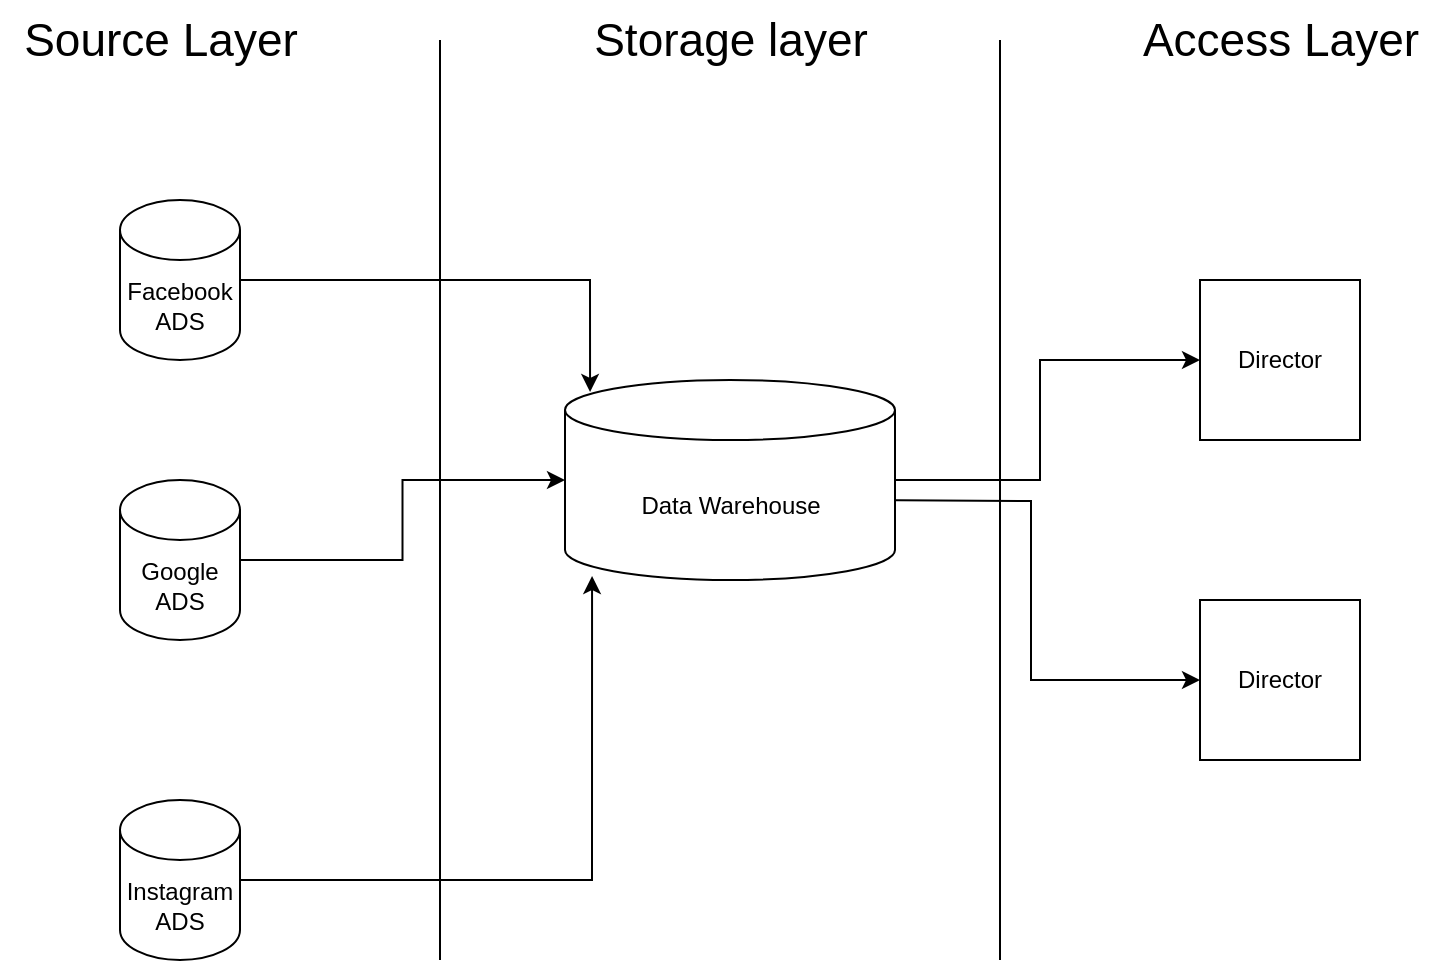 <mxfile version="21.8.2" type="device">
  <diagram name="Страница — 1" id="GeubVpgPO3wCApDar8YW">
    <mxGraphModel dx="1026" dy="669" grid="1" gridSize="10" guides="1" tooltips="1" connect="1" arrows="1" fold="1" page="1" pageScale="1" pageWidth="827" pageHeight="1169" math="0" shadow="0">
      <root>
        <mxCell id="0" />
        <mxCell id="1" parent="0" />
        <mxCell id="c7kVEVDKUrjPDHHmZHUN-1" value="Source Layer" style="text;html=1;align=center;verticalAlign=middle;resizable=0;points=[];autosize=1;strokeColor=none;fillColor=none;fontSize=23;" parent="1" vertex="1">
          <mxGeometry x="60" y="40" width="160" height="40" as="geometry" />
        </mxCell>
        <mxCell id="c7kVEVDKUrjPDHHmZHUN-2" value="Storage layer" style="text;html=1;align=center;verticalAlign=middle;resizable=0;points=[];autosize=1;strokeColor=none;fillColor=none;fontSize=23;" parent="1" vertex="1">
          <mxGeometry x="345" y="40" width="160" height="40" as="geometry" />
        </mxCell>
        <mxCell id="c7kVEVDKUrjPDHHmZHUN-3" value="Access Layer" style="text;html=1;align=center;verticalAlign=middle;resizable=0;points=[];autosize=1;strokeColor=none;fillColor=none;fontSize=23;" parent="1" vertex="1">
          <mxGeometry x="620" y="40" width="160" height="40" as="geometry" />
        </mxCell>
        <mxCell id="YPMSnTOGp9tpqqADjkQy-6" value="" style="edgeStyle=orthogonalEdgeStyle;rounded=0;orthogonalLoop=1;jettySize=auto;html=1;entryX=0.076;entryY=0.06;entryDx=0;entryDy=0;entryPerimeter=0;" edge="1" parent="1" source="c7kVEVDKUrjPDHHmZHUN-4" target="c7kVEVDKUrjPDHHmZHUN-15">
          <mxGeometry relative="1" as="geometry">
            <mxPoint x="360" y="180" as="targetPoint" />
          </mxGeometry>
        </mxCell>
        <mxCell id="c7kVEVDKUrjPDHHmZHUN-4" value="Facebook ADS" style="shape=cylinder3;whiteSpace=wrap;html=1;boundedLbl=1;backgroundOutline=1;size=15;" parent="1" vertex="1">
          <mxGeometry x="120" y="140" width="60" height="80" as="geometry" />
        </mxCell>
        <mxCell id="YPMSnTOGp9tpqqADjkQy-4" value="" style="edgeStyle=orthogonalEdgeStyle;rounded=0;orthogonalLoop=1;jettySize=auto;html=1;entryX=0;entryY=0.5;entryDx=0;entryDy=0;entryPerimeter=0;" edge="1" parent="1" source="c7kVEVDKUrjPDHHmZHUN-5" target="c7kVEVDKUrjPDHHmZHUN-15">
          <mxGeometry relative="1" as="geometry">
            <mxPoint x="355" y="280" as="targetPoint" />
          </mxGeometry>
        </mxCell>
        <mxCell id="c7kVEVDKUrjPDHHmZHUN-5" value="Google ADS" style="shape=cylinder3;whiteSpace=wrap;html=1;boundedLbl=1;backgroundOutline=1;size=15;" parent="1" vertex="1">
          <mxGeometry x="120" y="280" width="60" height="80" as="geometry" />
        </mxCell>
        <mxCell id="YPMSnTOGp9tpqqADjkQy-2" value="" style="edgeStyle=orthogonalEdgeStyle;rounded=0;orthogonalLoop=1;jettySize=auto;html=1;entryX=0.082;entryY=0.98;entryDx=0;entryDy=0;entryPerimeter=0;" edge="1" parent="1" source="c7kVEVDKUrjPDHHmZHUN-6" target="c7kVEVDKUrjPDHHmZHUN-15">
          <mxGeometry relative="1" as="geometry">
            <mxPoint x="355" y="280" as="targetPoint" />
          </mxGeometry>
        </mxCell>
        <mxCell id="c7kVEVDKUrjPDHHmZHUN-6" value="Instagram ADS" style="shape=cylinder3;whiteSpace=wrap;html=1;boundedLbl=1;backgroundOutline=1;size=15;" parent="1" vertex="1">
          <mxGeometry x="120" y="440" width="60" height="80" as="geometry" />
        </mxCell>
        <mxCell id="c7kVEVDKUrjPDHHmZHUN-13" value="" style="endArrow=none;html=1;rounded=0;" parent="1" edge="1">
          <mxGeometry width="50" height="50" relative="1" as="geometry">
            <mxPoint x="280" y="520" as="sourcePoint" />
            <mxPoint x="280" y="60" as="targetPoint" />
            <Array as="points">
              <mxPoint x="280" y="90" />
            </Array>
          </mxGeometry>
        </mxCell>
        <mxCell id="c7kVEVDKUrjPDHHmZHUN-14" value="" style="endArrow=none;html=1;rounded=0;" parent="1" edge="1">
          <mxGeometry width="50" height="50" relative="1" as="geometry">
            <mxPoint x="560" y="520" as="sourcePoint" />
            <mxPoint x="560" y="60" as="targetPoint" />
          </mxGeometry>
        </mxCell>
        <mxCell id="YPMSnTOGp9tpqqADjkQy-9" style="edgeStyle=orthogonalEdgeStyle;rounded=0;orthogonalLoop=1;jettySize=auto;html=1;exitX=1;exitY=0.5;exitDx=0;exitDy=0;exitPerimeter=0;entryX=0;entryY=0.5;entryDx=0;entryDy=0;" edge="1" parent="1" target="YPMSnTOGp9tpqqADjkQy-8">
          <mxGeometry relative="1" as="geometry">
            <mxPoint x="490" y="290" as="sourcePoint" />
            <mxPoint x="642.5" y="390" as="targetPoint" />
          </mxGeometry>
        </mxCell>
        <mxCell id="YPMSnTOGp9tpqqADjkQy-10" style="edgeStyle=orthogonalEdgeStyle;rounded=0;orthogonalLoop=1;jettySize=auto;html=1;exitX=1;exitY=0.5;exitDx=0;exitDy=0;exitPerimeter=0;entryX=0;entryY=0.5;entryDx=0;entryDy=0;" edge="1" parent="1" source="c7kVEVDKUrjPDHHmZHUN-15" target="YPMSnTOGp9tpqqADjkQy-7">
          <mxGeometry relative="1" as="geometry">
            <Array as="points">
              <mxPoint x="580" y="280" />
              <mxPoint x="580" y="220" />
            </Array>
          </mxGeometry>
        </mxCell>
        <mxCell id="c7kVEVDKUrjPDHHmZHUN-15" value="Data Warehouse" style="shape=cylinder3;whiteSpace=wrap;html=1;boundedLbl=1;backgroundOutline=1;size=15;" parent="1" vertex="1">
          <mxGeometry x="342.5" y="230" width="165" height="100" as="geometry" />
        </mxCell>
        <mxCell id="YPMSnTOGp9tpqqADjkQy-7" value="Director" style="whiteSpace=wrap;html=1;aspect=fixed;" vertex="1" parent="1">
          <mxGeometry x="660" y="180" width="80" height="80" as="geometry" />
        </mxCell>
        <mxCell id="YPMSnTOGp9tpqqADjkQy-8" value="Director" style="whiteSpace=wrap;html=1;aspect=fixed;" vertex="1" parent="1">
          <mxGeometry x="660" y="340" width="80" height="80" as="geometry" />
        </mxCell>
      </root>
    </mxGraphModel>
  </diagram>
</mxfile>
